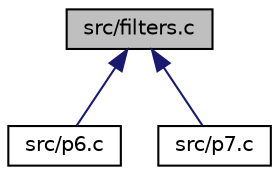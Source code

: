 digraph "src/filters.c"
{
 // LATEX_PDF_SIZE
  edge [fontname="Helvetica",fontsize="10",labelfontname="Helvetica",labelfontsize="10"];
  node [fontname="Helvetica",fontsize="10",shape=record];
  Node1 [label="src/filters.c",height=0.2,width=0.4,color="black", fillcolor="grey75", style="filled", fontcolor="black",tooltip=" "];
  Node1 -> Node2 [dir="back",color="midnightblue",fontsize="10",style="solid"];
  Node2 [label="src/p6.c",height=0.2,width=0.4,color="black", fillcolor="white", style="filled",URL="$p6_8c.html",tooltip=" "];
  Node1 -> Node3 [dir="back",color="midnightblue",fontsize="10",style="solid"];
  Node3 [label="src/p7.c",height=0.2,width=0.4,color="black", fillcolor="white", style="filled",URL="$p7_8c.html",tooltip=" "];
}
